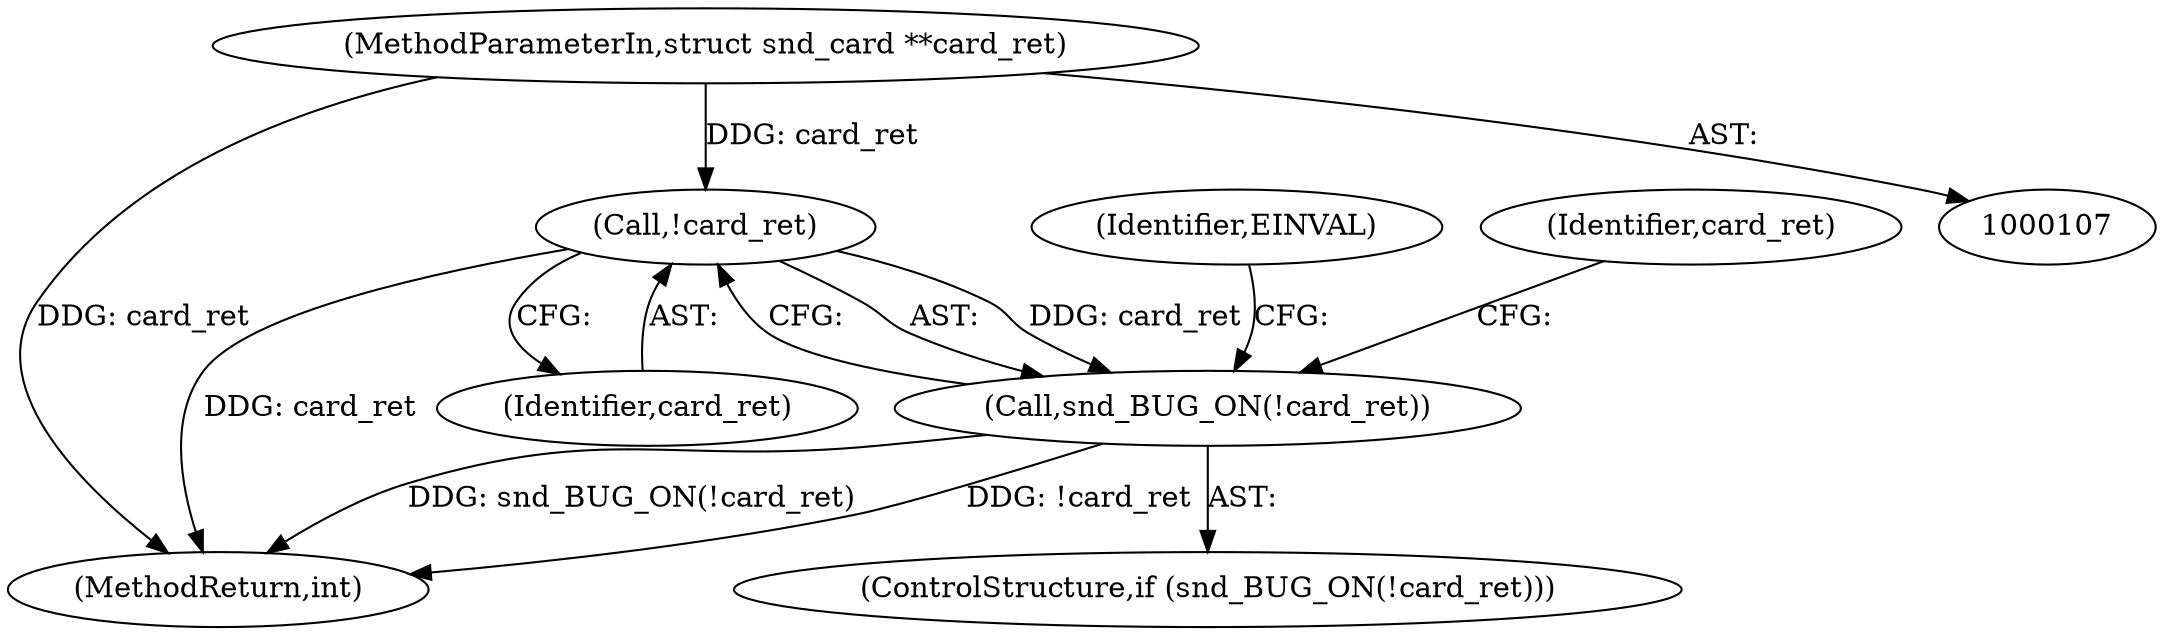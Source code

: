 digraph "0_linux_07f4d9d74a04aa7c72c5dae0ef97565f28f17b92_3@pointer" {
"1000119" [label="(Call,!card_ret)"];
"1000113" [label="(MethodParameterIn,struct snd_card **card_ret)"];
"1000118" [label="(Call,snd_BUG_ON(!card_ret))"];
"1000418" [label="(MethodReturn,int)"];
"1000118" [label="(Call,snd_BUG_ON(!card_ret))"];
"1000117" [label="(ControlStructure,if (snd_BUG_ON(!card_ret)))"];
"1000120" [label="(Identifier,card_ret)"];
"1000119" [label="(Call,!card_ret)"];
"1000123" [label="(Identifier,EINVAL)"];
"1000113" [label="(MethodParameterIn,struct snd_card **card_ret)"];
"1000126" [label="(Identifier,card_ret)"];
"1000119" -> "1000118"  [label="AST: "];
"1000119" -> "1000120"  [label="CFG: "];
"1000120" -> "1000119"  [label="AST: "];
"1000118" -> "1000119"  [label="CFG: "];
"1000119" -> "1000418"  [label="DDG: card_ret"];
"1000119" -> "1000118"  [label="DDG: card_ret"];
"1000113" -> "1000119"  [label="DDG: card_ret"];
"1000113" -> "1000107"  [label="AST: "];
"1000113" -> "1000418"  [label="DDG: card_ret"];
"1000118" -> "1000117"  [label="AST: "];
"1000123" -> "1000118"  [label="CFG: "];
"1000126" -> "1000118"  [label="CFG: "];
"1000118" -> "1000418"  [label="DDG: snd_BUG_ON(!card_ret)"];
"1000118" -> "1000418"  [label="DDG: !card_ret"];
}
